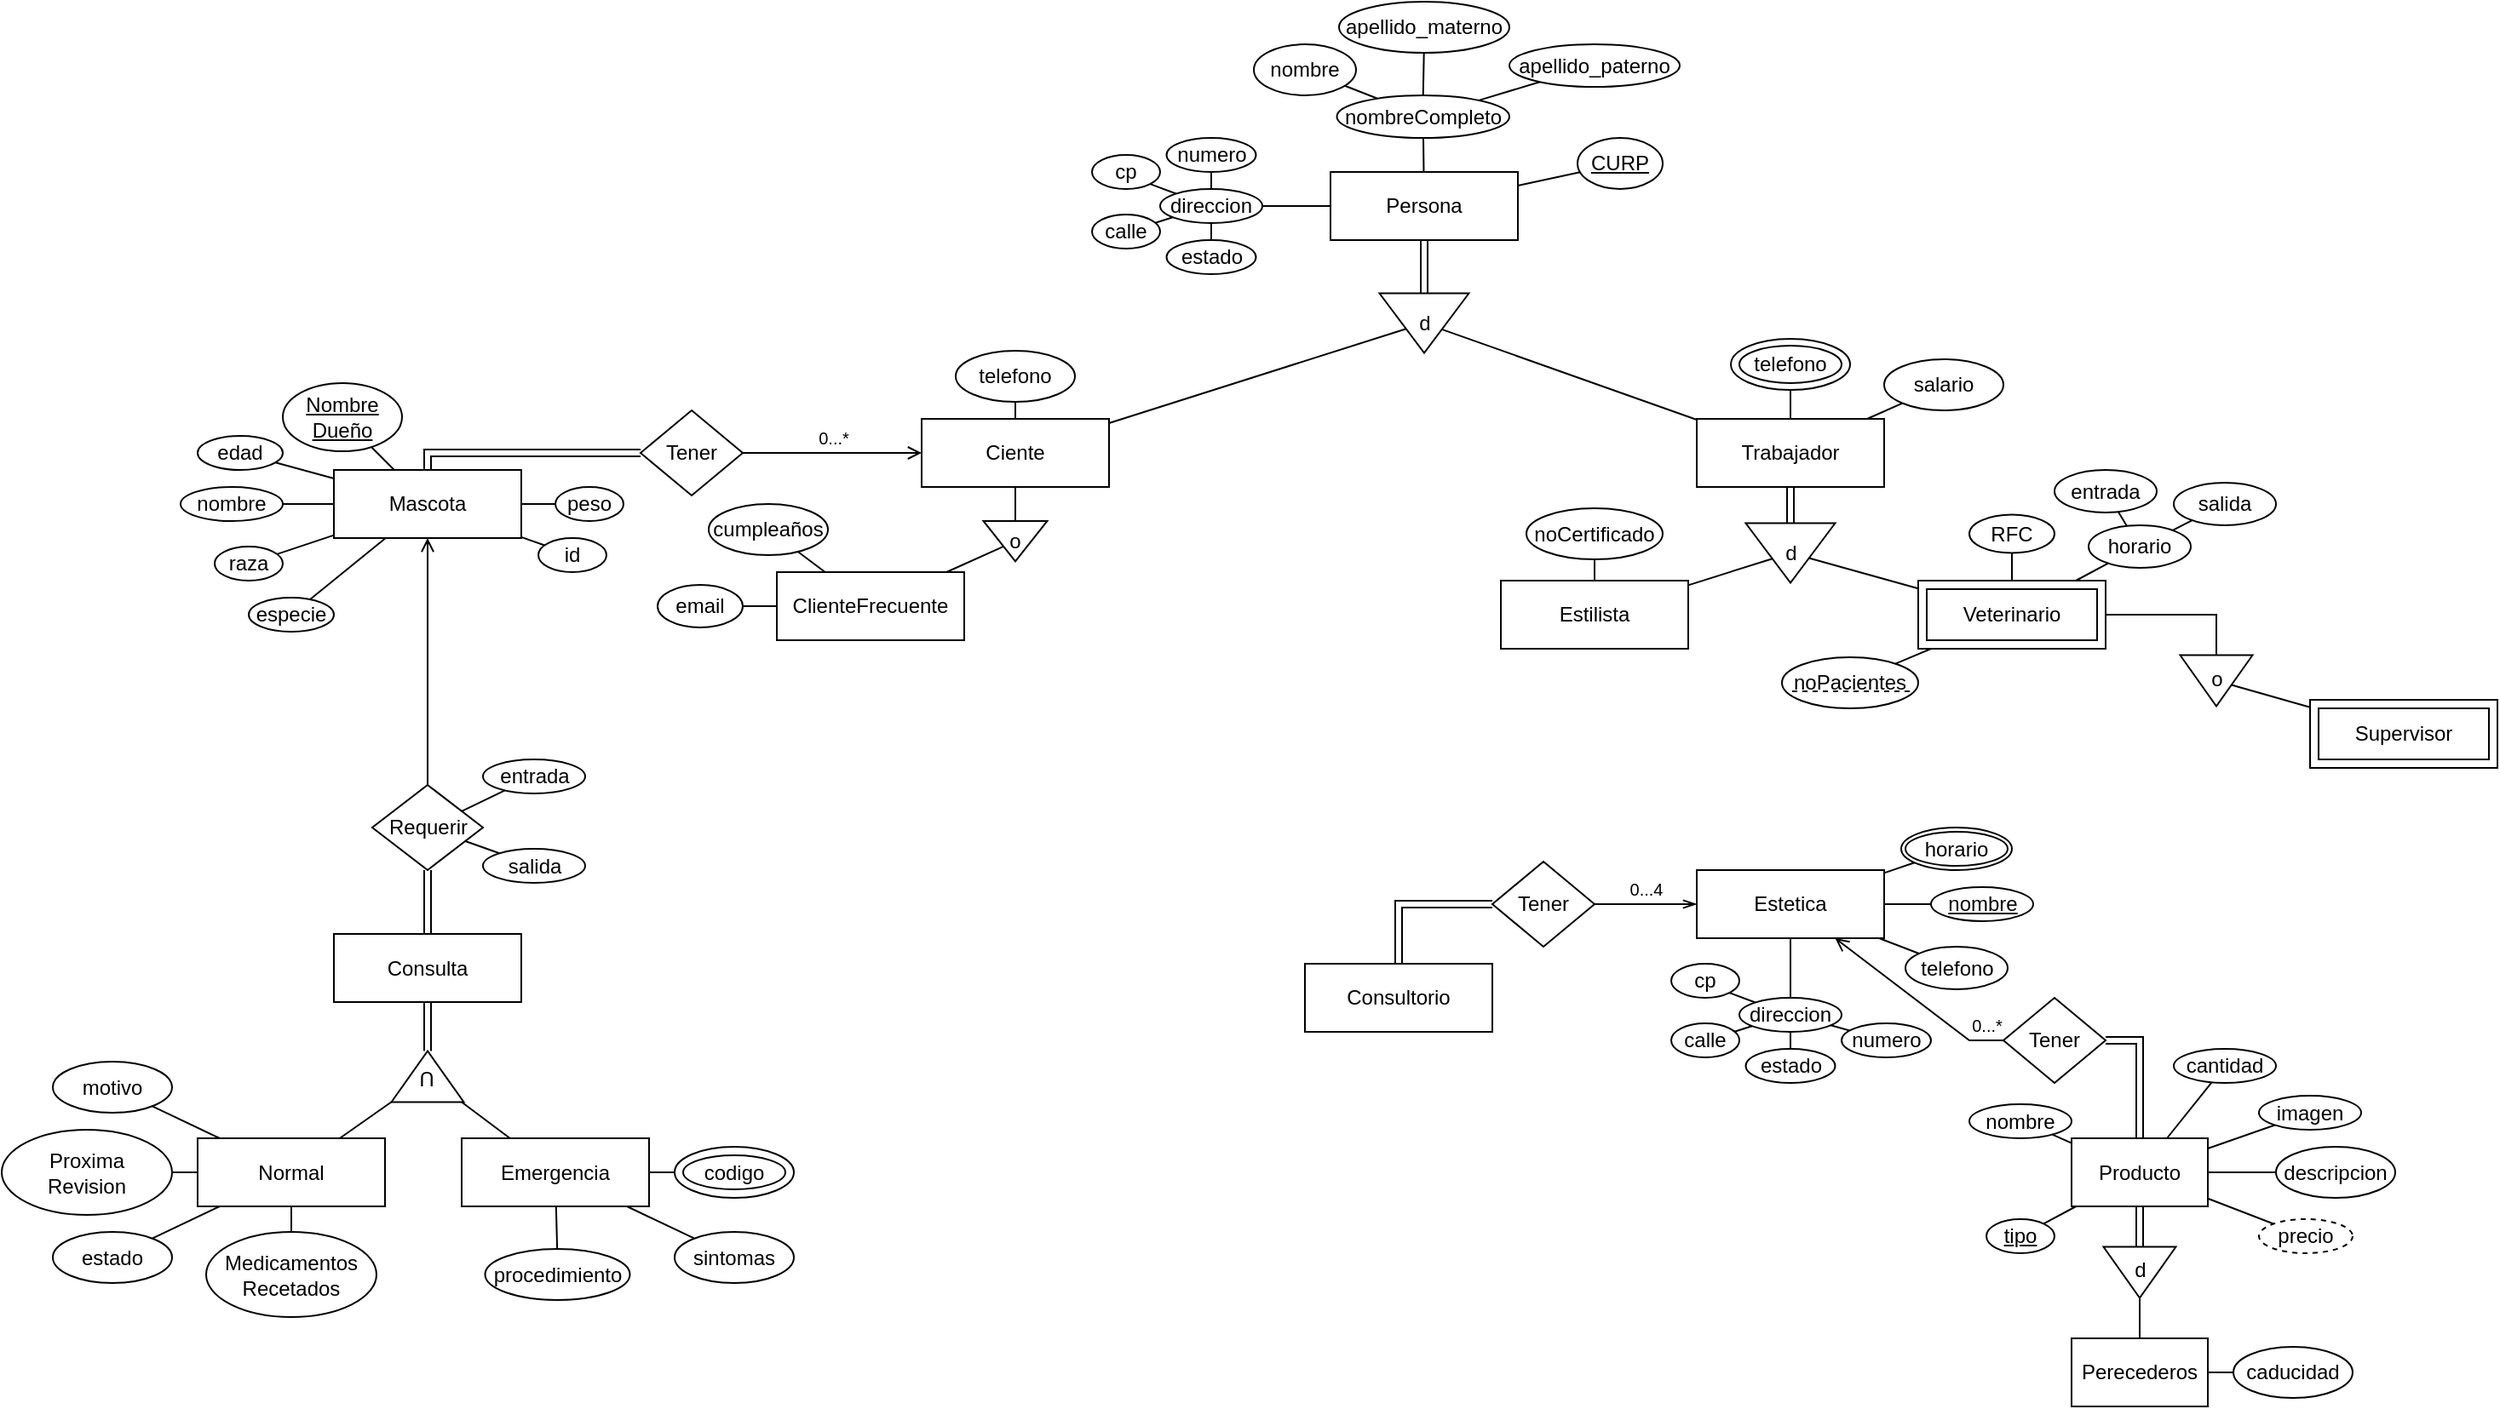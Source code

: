 <mxfile version="17.2.4" type="device"><diagram id="0-aOAu5O1JzTtLDAOAul" name="Page-2"><mxGraphModel dx="3373" dy="933" grid="1" gridSize="10" guides="1" tooltips="1" connect="1" arrows="1" fold="1" page="1" pageScale="1" pageWidth="850" pageHeight="1100" math="0" shadow="0"><root><mxCell id="0"/><mxCell id="1" parent="0"/><mxCell id="m5x7mgJBhgC19GeFk10b-69" value="apellido_paterno" style="ellipse;whiteSpace=wrap;html=1;" vertex="1" parent="1"><mxGeometry x="-780" y="120" width="100" height="25" as="geometry"/></mxCell><mxCell id="m5x7mgJBhgC19GeFk10b-70" value="apellido_materno" style="ellipse;whiteSpace=wrap;html=1;" vertex="1" parent="1"><mxGeometry x="-880" y="95" width="100" height="30" as="geometry"/></mxCell><mxCell id="m5x7mgJBhgC19GeFk10b-71" value="nombreCompleto" style="ellipse;whiteSpace=wrap;html=1;" vertex="1" parent="1"><mxGeometry x="-881.25" y="150" width="101.25" height="25" as="geometry"/></mxCell><mxCell id="m5x7mgJBhgC19GeFk10b-72" value="nombre" style="ellipse;whiteSpace=wrap;html=1;" vertex="1" parent="1"><mxGeometry x="-930" y="120" width="60" height="30" as="geometry"/></mxCell><mxCell id="m5x7mgJBhgC19GeFk10b-73" value="" style="endArrow=none;html=1;rounded=0;" edge="1" parent="1" source="m5x7mgJBhgC19GeFk10b-71" target="m5x7mgJBhgC19GeFk10b-72"><mxGeometry width="50" height="50" relative="1" as="geometry"><mxPoint x="-783.75" y="420" as="sourcePoint"/><mxPoint x="-733.75" y="370" as="targetPoint"/></mxGeometry></mxCell><mxCell id="m5x7mgJBhgC19GeFk10b-74" value="" style="endArrow=none;html=1;rounded=0;" edge="1" parent="1" source="m5x7mgJBhgC19GeFk10b-71" target="m5x7mgJBhgC19GeFk10b-70"><mxGeometry width="50" height="50" relative="1" as="geometry"><mxPoint x="-850.747" y="166.501" as="sourcePoint"/><mxPoint x="-878.395" y="152.678" as="targetPoint"/></mxGeometry></mxCell><mxCell id="m5x7mgJBhgC19GeFk10b-75" value="" style="endArrow=none;html=1;rounded=0;" edge="1" parent="1" source="m5x7mgJBhgC19GeFk10b-71" target="m5x7mgJBhgC19GeFk10b-69"><mxGeometry width="50" height="50" relative="1" as="geometry"><mxPoint x="-813.75" y="160" as="sourcePoint"/><mxPoint x="-813.75" y="120" as="targetPoint"/></mxGeometry></mxCell><mxCell id="m5x7mgJBhgC19GeFk10b-86" value="&lt;div&gt;Persona&lt;/div&gt;" style="rounded=0;whiteSpace=wrap;html=1;" vertex="1" parent="1"><mxGeometry x="-885" y="195" width="110" height="40" as="geometry"/></mxCell><mxCell id="m5x7mgJBhgC19GeFk10b-87" value="" style="endArrow=none;html=1;rounded=0;" edge="1" parent="1" source="m5x7mgJBhgC19GeFk10b-86" target="m5x7mgJBhgC19GeFk10b-71"><mxGeometry width="50" height="50" relative="1" as="geometry"><mxPoint x="-495" y="480" as="sourcePoint"/><mxPoint x="-445" y="430" as="targetPoint"/></mxGeometry></mxCell><mxCell id="m5x7mgJBhgC19GeFk10b-88" value="CURP" style="ellipse;whiteSpace=wrap;html=1;fontStyle=4" vertex="1" parent="1"><mxGeometry x="-740" y="175" width="50" height="30" as="geometry"/></mxCell><mxCell id="m5x7mgJBhgC19GeFk10b-89" value="" style="endArrow=none;html=1;rounded=0;" edge="1" parent="1" source="m5x7mgJBhgC19GeFk10b-86" target="m5x7mgJBhgC19GeFk10b-88"><mxGeometry width="50" height="50" relative="1" as="geometry"><mxPoint x="-640" y="410" as="sourcePoint"/><mxPoint x="-590" y="360" as="targetPoint"/></mxGeometry></mxCell><mxCell id="m5x7mgJBhgC19GeFk10b-90" value="d" style="triangle;whiteSpace=wrap;html=1;rotation=90;labelPosition=center;verticalLabelPosition=middle;align=center;verticalAlign=middle;horizontal=0;" vertex="1" parent="1"><mxGeometry x="-847.5" y="257.5" width="35" height="52.5" as="geometry"/></mxCell><mxCell id="m5x7mgJBhgC19GeFk10b-91" value="" style="endArrow=none;html=1;rounded=0;shape=link;" edge="1" parent="1" source="m5x7mgJBhgC19GeFk10b-90" target="m5x7mgJBhgC19GeFk10b-86"><mxGeometry width="50" height="50" relative="1" as="geometry"><mxPoint x="-640" y="460" as="sourcePoint"/><mxPoint x="-590" y="410" as="targetPoint"/></mxGeometry></mxCell><mxCell id="m5x7mgJBhgC19GeFk10b-92" value="Ciente" style="rounded=0;whiteSpace=wrap;html=1;" vertex="1" parent="1"><mxGeometry x="-1125" y="340" width="110" height="40" as="geometry"/></mxCell><mxCell id="m5x7mgJBhgC19GeFk10b-101" value="direccion" style="ellipse;whiteSpace=wrap;html=1;" vertex="1" parent="1"><mxGeometry x="-985" y="205" width="60" height="20" as="geometry"/></mxCell><mxCell id="m5x7mgJBhgC19GeFk10b-106" value="" style="endArrow=none;html=1;rounded=0;" edge="1" parent="1" source="m5x7mgJBhgC19GeFk10b-101" target="m5x7mgJBhgC19GeFk10b-191"><mxGeometry width="50" height="50" relative="1" as="geometry"><mxPoint x="-890" y="120" as="sourcePoint"/><mxPoint x="-992.148" y="197.311" as="targetPoint"/></mxGeometry></mxCell><mxCell id="m5x7mgJBhgC19GeFk10b-107" value="" style="endArrow=none;html=1;rounded=0;" edge="1" parent="1" source="m5x7mgJBhgC19GeFk10b-101" target="m5x7mgJBhgC19GeFk10b-193"><mxGeometry width="50" height="50" relative="1" as="geometry"><mxPoint x="-890" y="120" as="sourcePoint"/><mxPoint x="-955" y="235" as="targetPoint"/></mxGeometry></mxCell><mxCell id="m5x7mgJBhgC19GeFk10b-108" value="" style="endArrow=none;html=1;rounded=0;" edge="1" parent="1" source="m5x7mgJBhgC19GeFk10b-101" target="m5x7mgJBhgC19GeFk10b-190"><mxGeometry width="50" height="50" relative="1" as="geometry"><mxPoint x="-890" y="120" as="sourcePoint"/><mxPoint x="-955" y="195.0" as="targetPoint"/></mxGeometry></mxCell><mxCell id="m5x7mgJBhgC19GeFk10b-109" value="" style="endArrow=none;html=1;rounded=0;entryX=1;entryY=1;entryDx=0;entryDy=0;" edge="1" parent="1" source="m5x7mgJBhgC19GeFk10b-101" target="m5x7mgJBhgC19GeFk10b-192"><mxGeometry width="50" height="50" relative="1" as="geometry"><mxPoint x="-890" y="120" as="sourcePoint"/><mxPoint x="-992.7" y="200.649" as="targetPoint"/></mxGeometry></mxCell><mxCell id="m5x7mgJBhgC19GeFk10b-110" value="" style="endArrow=none;html=1;rounded=0;fontSize=11;" edge="1" parent="1" source="m5x7mgJBhgC19GeFk10b-101" target="m5x7mgJBhgC19GeFk10b-86"><mxGeometry width="50" height="50" relative="1" as="geometry"><mxPoint x="-770" y="390" as="sourcePoint"/><mxPoint x="-720" y="340" as="targetPoint"/></mxGeometry></mxCell><mxCell id="m5x7mgJBhgC19GeFk10b-111" value="telefono" style="ellipse;whiteSpace=wrap;html=1;" vertex="1" parent="1"><mxGeometry x="-1105" y="300" width="70" height="30" as="geometry"/></mxCell><mxCell id="m5x7mgJBhgC19GeFk10b-112" value="" style="endArrow=none;html=1;rounded=0;fontSize=11;" edge="1" parent="1" source="m5x7mgJBhgC19GeFk10b-92" target="m5x7mgJBhgC19GeFk10b-111"><mxGeometry width="50" height="50" relative="1" as="geometry"><mxPoint x="-900" y="510" as="sourcePoint"/><mxPoint x="-850" y="460" as="targetPoint"/></mxGeometry></mxCell><mxCell id="m5x7mgJBhgC19GeFk10b-113" value="ClienteFrecuente" style="rounded=0;whiteSpace=wrap;html=1;" vertex="1" parent="1"><mxGeometry x="-1210" y="430" width="110" height="40" as="geometry"/></mxCell><mxCell id="m5x7mgJBhgC19GeFk10b-114" value="email" style="ellipse;whiteSpace=wrap;html=1;" vertex="1" parent="1"><mxGeometry x="-1280" y="437.5" width="50" height="25" as="geometry"/></mxCell><mxCell id="m5x7mgJBhgC19GeFk10b-115" value="cumpleaños" style="ellipse;whiteSpace=wrap;html=1;" vertex="1" parent="1"><mxGeometry x="-1250" y="390" width="70" height="30" as="geometry"/></mxCell><mxCell id="m5x7mgJBhgC19GeFk10b-116" value="" style="endArrow=none;html=1;rounded=0;fontSize=11;" edge="1" parent="1" source="m5x7mgJBhgC19GeFk10b-113" target="m5x7mgJBhgC19GeFk10b-115"><mxGeometry width="50" height="50" relative="1" as="geometry"><mxPoint x="-980" y="440" as="sourcePoint"/><mxPoint x="-930" y="390" as="targetPoint"/></mxGeometry></mxCell><mxCell id="m5x7mgJBhgC19GeFk10b-117" value="" style="endArrow=none;html=1;rounded=0;fontSize=11;" edge="1" parent="1" source="m5x7mgJBhgC19GeFk10b-113" target="m5x7mgJBhgC19GeFk10b-114"><mxGeometry width="50" height="50" relative="1" as="geometry"><mxPoint x="-1145" y="440.0" as="sourcePoint"/><mxPoint x="-1145" y="420.0" as="targetPoint"/></mxGeometry></mxCell><mxCell id="m5x7mgJBhgC19GeFk10b-120" value="Trabajador" style="rounded=0;whiteSpace=wrap;html=1;" vertex="1" parent="1"><mxGeometry x="-670" y="340" width="110" height="40" as="geometry"/></mxCell><mxCell id="m5x7mgJBhgC19GeFk10b-121" value="o" style="triangle;whiteSpace=wrap;html=1;rotation=90;labelPosition=center;verticalLabelPosition=middle;align=center;verticalAlign=middle;horizontal=0;" vertex="1" parent="1"><mxGeometry x="-1081.87" y="393.12" width="23.75" height="37.5" as="geometry"/></mxCell><mxCell id="m5x7mgJBhgC19GeFk10b-122" value="" style="endArrow=none;html=1;rounded=0;" edge="1" parent="1" source="m5x7mgJBhgC19GeFk10b-121" target="m5x7mgJBhgC19GeFk10b-92"><mxGeometry width="50" height="50" relative="1" as="geometry"><mxPoint x="-880" y="595" as="sourcePoint"/><mxPoint x="-1070" y="370.0" as="targetPoint"/></mxGeometry></mxCell><mxCell id="m5x7mgJBhgC19GeFk10b-123" value="" style="endArrow=none;html=1;rounded=0;fontSize=11;" edge="1" parent="1" source="m5x7mgJBhgC19GeFk10b-113" target="m5x7mgJBhgC19GeFk10b-121"><mxGeometry width="50" height="50" relative="1" as="geometry"><mxPoint x="-1100" y="440" as="sourcePoint"/><mxPoint x="-1050" y="390" as="targetPoint"/></mxGeometry></mxCell><mxCell id="m5x7mgJBhgC19GeFk10b-124" value="" style="endArrow=none;html=1;rounded=0;fontSize=11;" edge="1" parent="1" source="m5x7mgJBhgC19GeFk10b-92" target="m5x7mgJBhgC19GeFk10b-90"><mxGeometry width="50" height="50" relative="1" as="geometry"><mxPoint x="-1100" y="440" as="sourcePoint"/><mxPoint x="-1050" y="390" as="targetPoint"/></mxGeometry></mxCell><mxCell id="m5x7mgJBhgC19GeFk10b-125" value="" style="endArrow=none;html=1;rounded=0;fontSize=11;" edge="1" parent="1" source="m5x7mgJBhgC19GeFk10b-90" target="m5x7mgJBhgC19GeFk10b-120"><mxGeometry width="50" height="50" relative="1" as="geometry"><mxPoint x="-1005" y="352.526" as="sourcePoint"/><mxPoint x="-830.599" y="297.118" as="targetPoint"/></mxGeometry></mxCell><mxCell id="m5x7mgJBhgC19GeFk10b-128" value="telefono" style="ellipse;whiteSpace=wrap;html=1;" vertex="1" parent="1"><mxGeometry x="-650" y="293" width="70" height="30" as="geometry"/></mxCell><mxCell id="m5x7mgJBhgC19GeFk10b-129" value="salario" style="ellipse;whiteSpace=wrap;html=1;" vertex="1" parent="1"><mxGeometry x="-560" y="305" width="70" height="30" as="geometry"/></mxCell><mxCell id="m5x7mgJBhgC19GeFk10b-130" value="" style="ellipse;whiteSpace=wrap;html=1;fillColor=none;" vertex="1" parent="1"><mxGeometry x="-645" y="297" width="60" height="22" as="geometry"/></mxCell><mxCell id="m5x7mgJBhgC19GeFk10b-131" value="" style="endArrow=none;html=1;rounded=0;fontSize=11;" edge="1" parent="1" source="m5x7mgJBhgC19GeFk10b-120" target="m5x7mgJBhgC19GeFk10b-128"><mxGeometry width="50" height="50" relative="1" as="geometry"><mxPoint x="-720" y="330" as="sourcePoint"/><mxPoint x="-670" y="280" as="targetPoint"/></mxGeometry></mxCell><mxCell id="m5x7mgJBhgC19GeFk10b-132" value="" style="endArrow=none;html=1;rounded=0;fontSize=11;" edge="1" parent="1" source="m5x7mgJBhgC19GeFk10b-120" target="m5x7mgJBhgC19GeFk10b-129"><mxGeometry width="50" height="50" relative="1" as="geometry"><mxPoint x="-605" y="350.0" as="sourcePoint"/><mxPoint x="-605" y="333" as="targetPoint"/></mxGeometry></mxCell><mxCell id="m5x7mgJBhgC19GeFk10b-133" value="d" style="triangle;whiteSpace=wrap;html=1;rotation=90;labelPosition=center;verticalLabelPosition=middle;align=center;verticalAlign=middle;horizontal=0;" vertex="1" parent="1"><mxGeometry x="-632.5" y="392.5" width="35" height="52.5" as="geometry"/></mxCell><mxCell id="m5x7mgJBhgC19GeFk10b-134" value="" style="endArrow=none;html=1;rounded=0;shape=link;" edge="1" parent="1" source="m5x7mgJBhgC19GeFk10b-133" target="m5x7mgJBhgC19GeFk10b-120"><mxGeometry width="50" height="50" relative="1" as="geometry"><mxPoint x="-425" y="595" as="sourcePoint"/><mxPoint x="-615" y="380" as="targetPoint"/></mxGeometry></mxCell><mxCell id="m5x7mgJBhgC19GeFk10b-136" value="Estilista" style="rounded=0;whiteSpace=wrap;html=1;" vertex="1" parent="1"><mxGeometry x="-785" y="435" width="110" height="40" as="geometry"/></mxCell><mxCell id="m5x7mgJBhgC19GeFk10b-137" value="Veterinario" style="rounded=0;whiteSpace=wrap;html=1;" vertex="1" parent="1"><mxGeometry x="-540" y="435" width="110" height="40" as="geometry"/></mxCell><mxCell id="m5x7mgJBhgC19GeFk10b-138" value="RFC" style="ellipse;whiteSpace=wrap;html=1;fontStyle=0" vertex="1" parent="1"><mxGeometry x="-510" y="396.25" width="50" height="22.5" as="geometry"/></mxCell><mxCell id="m5x7mgJBhgC19GeFk10b-139" value="noPacientes" style="ellipse;whiteSpace=wrap;html=1;" vertex="1" parent="1"><mxGeometry x="-620" y="480" width="80" height="30" as="geometry"/></mxCell><mxCell id="m5x7mgJBhgC19GeFk10b-140" value="noCertificado" style="ellipse;whiteSpace=wrap;html=1;" vertex="1" parent="1"><mxGeometry x="-770" y="392.5" width="80" height="30" as="geometry"/></mxCell><mxCell id="m5x7mgJBhgC19GeFk10b-141" value="" style="endArrow=none;html=1;rounded=0;fontSize=11;" edge="1" parent="1" source="m5x7mgJBhgC19GeFk10b-136" target="m5x7mgJBhgC19GeFk10b-140"><mxGeometry width="50" height="50" relative="1" as="geometry"><mxPoint x="-710" y="470" as="sourcePoint"/><mxPoint x="-660" y="420" as="targetPoint"/></mxGeometry></mxCell><mxCell id="m5x7mgJBhgC19GeFk10b-142" value="" style="endArrow=none;html=1;rounded=0;fontSize=11;" edge="1" parent="1" source="m5x7mgJBhgC19GeFk10b-137" target="m5x7mgJBhgC19GeFk10b-138"><mxGeometry width="50" height="50" relative="1" as="geometry"><mxPoint x="-720" y="445" as="sourcePoint"/><mxPoint x="-720" y="432.5" as="targetPoint"/></mxGeometry></mxCell><mxCell id="m5x7mgJBhgC19GeFk10b-143" value="" style="endArrow=none;html=1;rounded=0;fontSize=11;" edge="1" parent="1" source="m5x7mgJBhgC19GeFk10b-137" target="m5x7mgJBhgC19GeFk10b-139"><mxGeometry width="50" height="50" relative="1" as="geometry"><mxPoint x="-475" y="445" as="sourcePoint"/><mxPoint x="-475" y="432.5" as="targetPoint"/></mxGeometry></mxCell><mxCell id="m5x7mgJBhgC19GeFk10b-144" value="horario" style="ellipse;whiteSpace=wrap;html=1;" vertex="1" parent="1"><mxGeometry x="-440" y="402.5" width="60" height="25" as="geometry"/></mxCell><mxCell id="m5x7mgJBhgC19GeFk10b-145" value="entrada" style="ellipse;whiteSpace=wrap;html=1;" vertex="1" parent="1"><mxGeometry x="-460" y="370" width="60" height="25" as="geometry"/></mxCell><mxCell id="m5x7mgJBhgC19GeFk10b-146" value="salida" style="ellipse;whiteSpace=wrap;html=1;" vertex="1" parent="1"><mxGeometry x="-390" y="377.5" width="60" height="25" as="geometry"/></mxCell><mxCell id="m5x7mgJBhgC19GeFk10b-147" value="" style="endArrow=none;html=1;rounded=0;fontSize=11;" edge="1" parent="1" source="m5x7mgJBhgC19GeFk10b-144" target="m5x7mgJBhgC19GeFk10b-145"><mxGeometry width="50" height="50" relative="1" as="geometry"><mxPoint x="-460" y="510" as="sourcePoint"/><mxPoint x="-410" y="460" as="targetPoint"/></mxGeometry></mxCell><mxCell id="m5x7mgJBhgC19GeFk10b-148" value="" style="endArrow=none;html=1;rounded=0;fontSize=11;" edge="1" parent="1" source="m5x7mgJBhgC19GeFk10b-144" target="m5x7mgJBhgC19GeFk10b-146"><mxGeometry width="50" height="50" relative="1" as="geometry"><mxPoint x="-355.372" y="454.087" as="sourcePoint"/><mxPoint x="-344.569" y="445.927" as="targetPoint"/></mxGeometry></mxCell><mxCell id="m5x7mgJBhgC19GeFk10b-149" value="" style="endArrow=none;html=1;rounded=0;fontSize=11;" edge="1" parent="1" source="m5x7mgJBhgC19GeFk10b-137" target="m5x7mgJBhgC19GeFk10b-144"><mxGeometry width="50" height="50" relative="1" as="geometry"><mxPoint x="-460" y="510" as="sourcePoint"/><mxPoint x="-410" y="460" as="targetPoint"/></mxGeometry></mxCell><mxCell id="m5x7mgJBhgC19GeFk10b-150" value="" style="endArrow=none;html=1;rounded=0;fontSize=11;" edge="1" parent="1" source="m5x7mgJBhgC19GeFk10b-136" target="m5x7mgJBhgC19GeFk10b-133"><mxGeometry width="50" height="50" relative="1" as="geometry"><mxPoint x="-610" y="540" as="sourcePoint"/><mxPoint x="-560" y="490" as="targetPoint"/></mxGeometry></mxCell><mxCell id="m5x7mgJBhgC19GeFk10b-151" value="" style="endArrow=none;html=1;rounded=0;fontSize=11;" edge="1" parent="1" source="m5x7mgJBhgC19GeFk10b-137" target="m5x7mgJBhgC19GeFk10b-133"><mxGeometry width="50" height="50" relative="1" as="geometry"><mxPoint x="-665" y="447.663" as="sourcePoint"/><mxPoint x="-615.615" y="432.096" as="targetPoint"/></mxGeometry></mxCell><mxCell id="m5x7mgJBhgC19GeFk10b-152" value="" style="rounded=0;whiteSpace=wrap;html=1;fillColor=none;" vertex="1" parent="1"><mxGeometry x="-535" y="440" width="100" height="30" as="geometry"/></mxCell><mxCell id="m5x7mgJBhgC19GeFk10b-153" value="Supervisor" style="rounded=0;whiteSpace=wrap;html=1;" vertex="1" parent="1"><mxGeometry x="-310" y="505" width="110" height="40" as="geometry"/></mxCell><mxCell id="m5x7mgJBhgC19GeFk10b-154" value="" style="endArrow=none;html=1;rounded=0;fontSize=11;" edge="1" parent="1" source="m5x7mgJBhgC19GeFk10b-137" target="m5x7mgJBhgC19GeFk10b-178"><mxGeometry width="50" height="50" relative="1" as="geometry"><mxPoint x="-330" y="570" as="sourcePoint"/><mxPoint x="-460" y="550" as="targetPoint"/><Array as="points"><mxPoint x="-365" y="455"/></Array></mxGeometry></mxCell><mxCell id="m5x7mgJBhgC19GeFk10b-155" value="" style="rounded=0;whiteSpace=wrap;html=1;fillColor=none;" vertex="1" parent="1"><mxGeometry x="-305" y="510" width="100" height="30" as="geometry"/></mxCell><mxCell id="m5x7mgJBhgC19GeFk10b-156" value="" style="endArrow=none;dashed=1;html=1;rounded=0;fontSize=11;" edge="1" parent="1"><mxGeometry width="50" height="50" relative="1" as="geometry"><mxPoint x="-545" y="500" as="sourcePoint"/><mxPoint x="-615" y="500" as="targetPoint"/></mxGeometry></mxCell><mxCell id="m5x7mgJBhgC19GeFk10b-159" value="Estetica" style="rounded=0;whiteSpace=wrap;html=1;" vertex="1" parent="1"><mxGeometry x="-670" y="605" width="110" height="40" as="geometry"/></mxCell><mxCell id="m5x7mgJBhgC19GeFk10b-160" value="nombre" style="ellipse;whiteSpace=wrap;html=1;fontStyle=4" vertex="1" parent="1"><mxGeometry x="-532.5" y="615" width="60" height="20" as="geometry"/></mxCell><mxCell id="m5x7mgJBhgC19GeFk10b-161" value="telefono" style="ellipse;whiteSpace=wrap;html=1;" vertex="1" parent="1"><mxGeometry x="-547.5" y="650" width="60" height="25" as="geometry"/></mxCell><mxCell id="m5x7mgJBhgC19GeFk10b-171" value="" style="endArrow=none;html=1;rounded=0;" edge="1" parent="1" source="m5x7mgJBhgC19GeFk10b-159" target="m5x7mgJBhgC19GeFk10b-194"><mxGeometry width="50" height="50" relative="1" as="geometry"><mxPoint x="-595" y="585" as="sourcePoint"/><mxPoint x="-648.49" y="665.834" as="targetPoint"/></mxGeometry></mxCell><mxCell id="m5x7mgJBhgC19GeFk10b-172" value="" style="endArrow=none;html=1;rounded=0;" edge="1" parent="1" source="m5x7mgJBhgC19GeFk10b-159" target="m5x7mgJBhgC19GeFk10b-161"><mxGeometry width="50" height="50" relative="1" as="geometry"><mxPoint x="-595" y="585" as="sourcePoint"/><mxPoint x="-545" y="535" as="targetPoint"/></mxGeometry></mxCell><mxCell id="m5x7mgJBhgC19GeFk10b-173" value="" style="endArrow=none;html=1;rounded=0;" edge="1" parent="1" source="m5x7mgJBhgC19GeFk10b-159" target="m5x7mgJBhgC19GeFk10b-160"><mxGeometry width="50" height="50" relative="1" as="geometry"><mxPoint x="-595" y="585" as="sourcePoint"/><mxPoint x="-545" y="535" as="targetPoint"/></mxGeometry></mxCell><mxCell id="m5x7mgJBhgC19GeFk10b-174" value="horario" style="ellipse;whiteSpace=wrap;html=1;" vertex="1" parent="1"><mxGeometry x="-550" y="580" width="65" height="25" as="geometry"/></mxCell><mxCell id="m5x7mgJBhgC19GeFk10b-175" value="" style="endArrow=none;html=1;rounded=0;" edge="1" parent="1" source="m5x7mgJBhgC19GeFk10b-174" target="m5x7mgJBhgC19GeFk10b-159"><mxGeometry width="50" height="50" relative="1" as="geometry"><mxPoint x="-595" y="585" as="sourcePoint"/><mxPoint x="-545" y="535" as="targetPoint"/></mxGeometry></mxCell><mxCell id="m5x7mgJBhgC19GeFk10b-176" value="" style="ellipse;whiteSpace=wrap;html=1;fillColor=none;" vertex="1" parent="1"><mxGeometry x="-547.5" y="582.5" width="60" height="20" as="geometry"/></mxCell><mxCell id="m5x7mgJBhgC19GeFk10b-178" value="o" style="triangle;whiteSpace=wrap;html=1;rotation=90;labelPosition=center;verticalLabelPosition=middle;align=center;verticalAlign=top;horizontal=0;" vertex="1" parent="1"><mxGeometry x="-380" y="472.5" width="30" height="42.5" as="geometry"/></mxCell><mxCell id="m5x7mgJBhgC19GeFk10b-179" value="" style="endArrow=none;html=1;rounded=0;fontSize=11;" edge="1" parent="1" source="m5x7mgJBhgC19GeFk10b-153" target="m5x7mgJBhgC19GeFk10b-178"><mxGeometry width="50" height="50" relative="1" as="geometry"><mxPoint x="-550" y="590" as="sourcePoint"/><mxPoint x="-500" y="540" as="targetPoint"/></mxGeometry></mxCell><mxCell id="m5x7mgJBhgC19GeFk10b-190" value="calle" style="ellipse;whiteSpace=wrap;html=1;" vertex="1" parent="1"><mxGeometry x="-1025" y="220" width="40" height="20" as="geometry"/></mxCell><mxCell id="m5x7mgJBhgC19GeFk10b-191" value="numero" style="ellipse;whiteSpace=wrap;html=1;" vertex="1" parent="1"><mxGeometry x="-981.25" y="175" width="52.5" height="20" as="geometry"/></mxCell><mxCell id="m5x7mgJBhgC19GeFk10b-192" value="cp" style="ellipse;whiteSpace=wrap;html=1;" vertex="1" parent="1"><mxGeometry x="-1025" y="185" width="40" height="20" as="geometry"/></mxCell><mxCell id="m5x7mgJBhgC19GeFk10b-193" value="estado" style="ellipse;whiteSpace=wrap;html=1;" vertex="1" parent="1"><mxGeometry x="-981.25" y="235" width="52.5" height="20" as="geometry"/></mxCell><mxCell id="m5x7mgJBhgC19GeFk10b-194" value="direccion" style="ellipse;whiteSpace=wrap;html=1;" vertex="1" parent="1"><mxGeometry x="-645" y="680" width="60" height="20" as="geometry"/></mxCell><mxCell id="m5x7mgJBhgC19GeFk10b-195" value="" style="endArrow=none;html=1;rounded=0;" edge="1" parent="1" source="m5x7mgJBhgC19GeFk10b-194" target="m5x7mgJBhgC19GeFk10b-200"><mxGeometry width="50" height="50" relative="1" as="geometry"><mxPoint x="-550" y="595" as="sourcePoint"/><mxPoint x="-652.148" y="672.311" as="targetPoint"/></mxGeometry></mxCell><mxCell id="m5x7mgJBhgC19GeFk10b-196" value="" style="endArrow=none;html=1;rounded=0;" edge="1" parent="1" source="m5x7mgJBhgC19GeFk10b-194" target="m5x7mgJBhgC19GeFk10b-202"><mxGeometry width="50" height="50" relative="1" as="geometry"><mxPoint x="-550" y="595" as="sourcePoint"/><mxPoint x="-615" y="710" as="targetPoint"/></mxGeometry></mxCell><mxCell id="m5x7mgJBhgC19GeFk10b-197" value="" style="endArrow=none;html=1;rounded=0;" edge="1" parent="1" source="m5x7mgJBhgC19GeFk10b-194" target="m5x7mgJBhgC19GeFk10b-199"><mxGeometry width="50" height="50" relative="1" as="geometry"><mxPoint x="-550" y="595" as="sourcePoint"/><mxPoint x="-615" y="670.0" as="targetPoint"/></mxGeometry></mxCell><mxCell id="m5x7mgJBhgC19GeFk10b-198" value="" style="endArrow=none;html=1;rounded=0;entryX=1;entryY=1;entryDx=0;entryDy=0;" edge="1" parent="1" source="m5x7mgJBhgC19GeFk10b-194" target="m5x7mgJBhgC19GeFk10b-201"><mxGeometry width="50" height="50" relative="1" as="geometry"><mxPoint x="-550" y="595" as="sourcePoint"/><mxPoint x="-652.7" y="675.649" as="targetPoint"/></mxGeometry></mxCell><mxCell id="m5x7mgJBhgC19GeFk10b-199" value="calle" style="ellipse;whiteSpace=wrap;html=1;" vertex="1" parent="1"><mxGeometry x="-685" y="695" width="40" height="20" as="geometry"/></mxCell><mxCell id="m5x7mgJBhgC19GeFk10b-200" value="numero" style="ellipse;whiteSpace=wrap;html=1;" vertex="1" parent="1"><mxGeometry x="-585" y="695" width="52.5" height="20" as="geometry"/></mxCell><mxCell id="m5x7mgJBhgC19GeFk10b-201" value="cp" style="ellipse;whiteSpace=wrap;html=1;" vertex="1" parent="1"><mxGeometry x="-685" y="660" width="40" height="20" as="geometry"/></mxCell><mxCell id="m5x7mgJBhgC19GeFk10b-202" value="estado" style="ellipse;whiteSpace=wrap;html=1;" vertex="1" parent="1"><mxGeometry x="-641.25" y="710" width="52.5" height="20" as="geometry"/></mxCell><mxCell id="m5x7mgJBhgC19GeFk10b-203" value="Consultorio" style="rounded=0;whiteSpace=wrap;html=1;" vertex="1" parent="1"><mxGeometry x="-900" y="660" width="110" height="40" as="geometry"/></mxCell><mxCell id="m5x7mgJBhgC19GeFk10b-209" value="Tener" style="rhombus;whiteSpace=wrap;html=1;fillColor=default;" vertex="1" parent="1"><mxGeometry x="-790" y="600" width="60" height="50" as="geometry"/></mxCell><mxCell id="m5x7mgJBhgC19GeFk10b-210" value="" style="endArrow=none;html=1;rounded=0;shape=link;" edge="1" parent="1" source="m5x7mgJBhgC19GeFk10b-209" target="m5x7mgJBhgC19GeFk10b-203"><mxGeometry width="50" height="50" relative="1" as="geometry"><mxPoint x="-790" y="662.08" as="sourcePoint"/><mxPoint x="-710" y="662.5" as="targetPoint"/><Array as="points"><mxPoint x="-845" y="625"/></Array></mxGeometry></mxCell><mxCell id="m5x7mgJBhgC19GeFk10b-213" value="0...4" style="endArrow=openThin;html=1;rounded=0;fontSize=10;endFill=0;verticalAlign=bottom;" edge="1" parent="1" source="m5x7mgJBhgC19GeFk10b-209" target="m5x7mgJBhgC19GeFk10b-159"><mxGeometry width="50" height="50" relative="1" as="geometry"><mxPoint x="-820" y="700" as="sourcePoint"/><mxPoint x="-770" y="650" as="targetPoint"/><mxPoint as="offset"/></mxGeometry></mxCell><mxCell id="m5x7mgJBhgC19GeFk10b-215" value="Mascota" style="rounded=0;whiteSpace=wrap;html=1;" vertex="1" parent="1"><mxGeometry x="-1470" y="370" width="110" height="40" as="geometry"/></mxCell><mxCell id="m5x7mgJBhgC19GeFk10b-216" value="id" style="ellipse;whiteSpace=wrap;html=1;fontStyle=0" vertex="1" parent="1"><mxGeometry x="-1350" y="410" width="40" height="20" as="geometry"/></mxCell><mxCell id="m5x7mgJBhgC19GeFk10b-217" value="nombre" style="ellipse;whiteSpace=wrap;html=1;" vertex="1" parent="1"><mxGeometry x="-1560" y="380" width="60" height="20" as="geometry"/></mxCell><mxCell id="m5x7mgJBhgC19GeFk10b-218" value="edad" style="ellipse;whiteSpace=wrap;html=1;" vertex="1" parent="1"><mxGeometry x="-1550" y="350" width="50" height="20" as="geometry"/></mxCell><mxCell id="m5x7mgJBhgC19GeFk10b-220" value="raza" style="ellipse;whiteSpace=wrap;html=1;" vertex="1" parent="1"><mxGeometry x="-1540" y="415" width="40" height="20" as="geometry"/></mxCell><mxCell id="m5x7mgJBhgC19GeFk10b-221" value="" style="endArrow=none;html=1;rounded=0;" edge="1" parent="1" source="m5x7mgJBhgC19GeFk10b-215" target="m5x7mgJBhgC19GeFk10b-217"><mxGeometry width="50" height="50" relative="1" as="geometry"><mxPoint x="-1770" y="552.5" as="sourcePoint"/><mxPoint x="-1720" y="502.5" as="targetPoint"/></mxGeometry></mxCell><mxCell id="m5x7mgJBhgC19GeFk10b-222" value="" style="endArrow=none;html=1;rounded=0;" edge="1" parent="1" source="m5x7mgJBhgC19GeFk10b-215" target="m5x7mgJBhgC19GeFk10b-218"><mxGeometry width="50" height="50" relative="1" as="geometry"><mxPoint x="-1436.818" y="492.5" as="sourcePoint"/><mxPoint x="-1460.176" y="471.088" as="targetPoint"/></mxGeometry></mxCell><mxCell id="m5x7mgJBhgC19GeFk10b-223" value="" style="endArrow=none;html=1;rounded=0;" edge="1" parent="1" source="m5x7mgJBhgC19GeFk10b-215" target="m5x7mgJBhgC19GeFk10b-220"><mxGeometry width="50" height="50" relative="1" as="geometry"><mxPoint x="-1415" y="492.5" as="sourcePoint"/><mxPoint x="-1415" y="432.5" as="targetPoint"/></mxGeometry></mxCell><mxCell id="m5x7mgJBhgC19GeFk10b-224" value="" style="endArrow=none;html=1;rounded=0;" edge="1" parent="1" source="m5x7mgJBhgC19GeFk10b-215" target="m5x7mgJBhgC19GeFk10b-216"><mxGeometry width="50" height="50" relative="1" as="geometry"><mxPoint x="-1400" y="502.5" as="sourcePoint"/><mxPoint x="-1373.416" y="470.916" as="targetPoint"/></mxGeometry></mxCell><mxCell id="m5x7mgJBhgC19GeFk10b-225" value="" style="endArrow=none;html=1;rounded=0;" edge="1" parent="1" source="m5x7mgJBhgC19GeFk10b-215" target="m5x7mgJBhgC19GeFk10b-230"><mxGeometry width="50" height="50" relative="1" as="geometry"><mxPoint x="-1360" y="512.5" as="sourcePoint"/><mxPoint x="-1393.234" y="548.197" as="targetPoint"/></mxGeometry></mxCell><mxCell id="m5x7mgJBhgC19GeFk10b-227" value="" style="endArrow=none;html=1;rounded=0;shape=link;" edge="1" parent="1" target="m5x7mgJBhgC19GeFk10b-215" source="m5x7mgJBhgC19GeFk10b-234"><mxGeometry width="50" height="50" relative="1" as="geometry"><mxPoint x="-1570" y="502.5" as="sourcePoint"/><mxPoint x="-1500" y="542.5" as="targetPoint"/><Array as="points"><mxPoint x="-1415" y="360"/></Array></mxGeometry></mxCell><mxCell id="m5x7mgJBhgC19GeFk10b-229" value="&lt;div&gt;Nombre&lt;/div&gt;&lt;div&gt;Dueño&lt;/div&gt;" style="ellipse;whiteSpace=wrap;html=1;verticalAlign=middle;fontStyle=4" vertex="1" parent="1"><mxGeometry x="-1500" y="319" width="70" height="40" as="geometry"/></mxCell><mxCell id="m5x7mgJBhgC19GeFk10b-230" value="peso" style="ellipse;whiteSpace=wrap;html=1;" vertex="1" parent="1"><mxGeometry x="-1340" y="380" width="40" height="20" as="geometry"/></mxCell><mxCell id="m5x7mgJBhgC19GeFk10b-231" value="especie" style="ellipse;whiteSpace=wrap;html=1;" vertex="1" parent="1"><mxGeometry x="-1520" y="445" width="50" height="20" as="geometry"/></mxCell><mxCell id="m5x7mgJBhgC19GeFk10b-232" value="" style="endArrow=none;html=1;rounded=0;fontSize=8;" edge="1" parent="1" source="m5x7mgJBhgC19GeFk10b-229" target="m5x7mgJBhgC19GeFk10b-215"><mxGeometry width="50" height="50" relative="1" as="geometry"><mxPoint x="-1460" y="532.5" as="sourcePoint"/><mxPoint x="-1410" y="482.5" as="targetPoint"/></mxGeometry></mxCell><mxCell id="m5x7mgJBhgC19GeFk10b-233" value="" style="endArrow=none;html=1;rounded=0;fontSize=8;" edge="1" parent="1" source="m5x7mgJBhgC19GeFk10b-215" target="m5x7mgJBhgC19GeFk10b-231"><mxGeometry width="50" height="50" relative="1" as="geometry"><mxPoint x="-1330" y="492.5" as="sourcePoint"/><mxPoint x="-1280" y="442.5" as="targetPoint"/></mxGeometry></mxCell><mxCell id="m5x7mgJBhgC19GeFk10b-234" value="Tener" style="rhombus;whiteSpace=wrap;html=1;fillColor=default;" vertex="1" parent="1"><mxGeometry x="-1290" y="335" width="60" height="50" as="geometry"/></mxCell><mxCell id="m5x7mgJBhgC19GeFk10b-235" value="0...*" style="endArrow=none;html=1;rounded=0;startArrow=open;startFill=0;fontSize=10;verticalAlign=bottom;" edge="1" parent="1" target="m5x7mgJBhgC19GeFk10b-234" source="m5x7mgJBhgC19GeFk10b-92"><mxGeometry width="50" height="50" relative="1" as="geometry"><mxPoint x="-1352" y="285.0" as="sourcePoint"/><mxPoint x="-1347" y="285" as="targetPoint"/></mxGeometry></mxCell><mxCell id="m5x7mgJBhgC19GeFk10b-237" value="Producto" style="rounded=0;whiteSpace=wrap;html=1;" vertex="1" parent="1"><mxGeometry x="-450" y="762.5" width="80" height="40" as="geometry"/></mxCell><mxCell id="m5x7mgJBhgC19GeFk10b-238" value="precio" style="ellipse;whiteSpace=wrap;html=1;dashed=1;" vertex="1" parent="1"><mxGeometry x="-340" y="810" width="55" height="20" as="geometry"/></mxCell><mxCell id="m5x7mgJBhgC19GeFk10b-239" value="nombre" style="ellipse;whiteSpace=wrap;html=1;fontStyle=0" vertex="1" parent="1"><mxGeometry x="-510" y="742.5" width="60" height="20" as="geometry"/></mxCell><mxCell id="m5x7mgJBhgC19GeFk10b-240" value="tipo" style="ellipse;whiteSpace=wrap;html=1;fontStyle=4" vertex="1" parent="1"><mxGeometry x="-500" y="810" width="40" height="20" as="geometry"/></mxCell><mxCell id="m5x7mgJBhgC19GeFk10b-241" value="imagen" style="ellipse;whiteSpace=wrap;html=1;fontStyle=0" vertex="1" parent="1"><mxGeometry x="-340" y="737.5" width="60" height="20" as="geometry"/></mxCell><mxCell id="m5x7mgJBhgC19GeFk10b-242" value="caducidad" style="ellipse;whiteSpace=wrap;html=1;fontStyle=0" vertex="1" parent="1"><mxGeometry x="-355" y="885" width="70" height="30" as="geometry"/></mxCell><mxCell id="m5x7mgJBhgC19GeFk10b-244" value="descripcion" style="ellipse;whiteSpace=wrap;html=1;fontStyle=0" vertex="1" parent="1"><mxGeometry x="-330" y="767.5" width="70" height="30" as="geometry"/></mxCell><mxCell id="m5x7mgJBhgC19GeFk10b-246" value="cantidad" style="ellipse;whiteSpace=wrap;html=1;fontStyle=0" vertex="1" parent="1"><mxGeometry x="-390" y="710" width="60" height="20" as="geometry"/></mxCell><mxCell id="m5x7mgJBhgC19GeFk10b-247" value="0...*" style="endArrow=open;html=1;rounded=0;fontSize=10;verticalAlign=bottom;endFill=0;" edge="1" parent="1" source="m5x7mgJBhgC19GeFk10b-263" target="m5x7mgJBhgC19GeFk10b-159"><mxGeometry x="-0.832" width="50" height="50" relative="1" as="geometry"><mxPoint x="-690" y="800" as="sourcePoint"/><mxPoint x="-640" y="750" as="targetPoint"/><Array as="points"><mxPoint x="-510" y="705"/></Array><mxPoint as="offset"/></mxGeometry></mxCell><mxCell id="m5x7mgJBhgC19GeFk10b-249" value="" style="endArrow=none;html=1;rounded=0;fontSize=10;" edge="1" parent="1" source="m5x7mgJBhgC19GeFk10b-238" target="m5x7mgJBhgC19GeFk10b-237"><mxGeometry width="50" height="50" relative="1" as="geometry"><mxPoint x="-690" y="800" as="sourcePoint"/><mxPoint x="-640" y="750" as="targetPoint"/></mxGeometry></mxCell><mxCell id="m5x7mgJBhgC19GeFk10b-250" value="" style="endArrow=none;html=1;rounded=0;fontSize=10;" edge="1" parent="1" source="m5x7mgJBhgC19GeFk10b-241" target="m5x7mgJBhgC19GeFk10b-237"><mxGeometry width="50" height="50" relative="1" as="geometry"><mxPoint x="-487.533" y="790.486" as="sourcePoint"/><mxPoint x="-450" y="791.354" as="targetPoint"/></mxGeometry></mxCell><mxCell id="m5x7mgJBhgC19GeFk10b-251" value="" style="endArrow=none;html=1;rounded=0;fontSize=10;" edge="1" parent="1" source="m5x7mgJBhgC19GeFk10b-246" target="m5x7mgJBhgC19GeFk10b-237"><mxGeometry width="50" height="50" relative="1" as="geometry"><mxPoint x="-483.787" y="822.929" as="sourcePoint"/><mxPoint x="-450" y="811.25" as="targetPoint"/></mxGeometry></mxCell><mxCell id="m5x7mgJBhgC19GeFk10b-252" value="" style="endArrow=none;html=1;rounded=0;fontSize=10;" edge="1" parent="1" source="m5x7mgJBhgC19GeFk10b-244" target="m5x7mgJBhgC19GeFk10b-237"><mxGeometry width="50" height="50" relative="1" as="geometry"><mxPoint x="-473.787" y="832.929" as="sourcePoint"/><mxPoint x="-440" y="821.25" as="targetPoint"/></mxGeometry></mxCell><mxCell id="m5x7mgJBhgC19GeFk10b-254" value="" style="endArrow=none;html=1;rounded=0;fontSize=10;" edge="1" parent="1" source="m5x7mgJBhgC19GeFk10b-240" target="m5x7mgJBhgC19GeFk10b-237"><mxGeometry width="50" height="50" relative="1" as="geometry"><mxPoint x="-453.787" y="852.929" as="sourcePoint"/><mxPoint x="-420" y="841.25" as="targetPoint"/></mxGeometry></mxCell><mxCell id="m5x7mgJBhgC19GeFk10b-255" value="" style="endArrow=none;html=1;rounded=0;fontSize=10;" edge="1" parent="1" source="m5x7mgJBhgC19GeFk10b-239" target="m5x7mgJBhgC19GeFk10b-237"><mxGeometry width="50" height="50" relative="1" as="geometry"><mxPoint x="-443.787" y="862.929" as="sourcePoint"/><mxPoint x="-410" y="851.25" as="targetPoint"/></mxGeometry></mxCell><mxCell id="m5x7mgJBhgC19GeFk10b-257" value="d" style="triangle;whiteSpace=wrap;html=1;rotation=90;labelPosition=center;verticalLabelPosition=middle;align=center;verticalAlign=top;horizontal=0;" vertex="1" parent="1"><mxGeometry x="-425" y="820" width="30" height="42.5" as="geometry"/></mxCell><mxCell id="m5x7mgJBhgC19GeFk10b-258" value="" style="endArrow=none;html=1;rounded=0;fontSize=10;shape=link;" edge="1" parent="1" source="m5x7mgJBhgC19GeFk10b-257" target="m5x7mgJBhgC19GeFk10b-237"><mxGeometry width="50" height="50" relative="1" as="geometry"><mxPoint x="-530" y="840" as="sourcePoint"/><mxPoint x="-480" y="790" as="targetPoint"/></mxGeometry></mxCell><mxCell id="m5x7mgJBhgC19GeFk10b-259" value="Perecederos" style="rounded=0;whiteSpace=wrap;html=1;" vertex="1" parent="1"><mxGeometry x="-450" y="880" width="80" height="40" as="geometry"/></mxCell><mxCell id="m5x7mgJBhgC19GeFk10b-260" value="" style="endArrow=none;html=1;rounded=0;fontSize=10;" edge="1" parent="1" source="m5x7mgJBhgC19GeFk10b-259" target="m5x7mgJBhgC19GeFk10b-257"><mxGeometry width="50" height="50" relative="1" as="geometry"><mxPoint x="-400.0" y="836.25" as="sourcePoint"/><mxPoint x="-400.0" y="812.5" as="targetPoint"/></mxGeometry></mxCell><mxCell id="m5x7mgJBhgC19GeFk10b-261" value="" style="endArrow=none;html=1;rounded=0;fontSize=10;" edge="1" parent="1" source="m5x7mgJBhgC19GeFk10b-242" target="m5x7mgJBhgC19GeFk10b-259"><mxGeometry width="50" height="50" relative="1" as="geometry"><mxPoint x="-390.0" y="846.25" as="sourcePoint"/><mxPoint x="-390.0" y="822.5" as="targetPoint"/></mxGeometry></mxCell><mxCell id="m5x7mgJBhgC19GeFk10b-263" value="Tener" style="rhombus;whiteSpace=wrap;html=1;fillColor=default;" vertex="1" parent="1"><mxGeometry x="-490" y="680" width="60" height="50" as="geometry"/></mxCell><mxCell id="m5x7mgJBhgC19GeFk10b-264" value="" style="endArrow=none;html=1;rounded=0;fontSize=10;shape=link;" edge="1" parent="1" source="m5x7mgJBhgC19GeFk10b-237" target="m5x7mgJBhgC19GeFk10b-263"><mxGeometry width="50" height="50" relative="1" as="geometry"><mxPoint x="-660" y="680" as="sourcePoint"/><mxPoint x="-610" y="630" as="targetPoint"/><Array as="points"><mxPoint x="-410" y="705"/></Array></mxGeometry></mxCell><mxCell id="m5x7mgJBhgC19GeFk10b-265" value="Consulta" style="rounded=0;whiteSpace=wrap;html=1;" vertex="1" parent="1"><mxGeometry x="-1470" y="642.5" width="110" height="40" as="geometry"/></mxCell><mxCell id="m5x7mgJBhgC19GeFk10b-266" value="Normal" style="rounded=0;whiteSpace=wrap;html=1;" vertex="1" parent="1"><mxGeometry x="-1550" y="762.5" width="110" height="40" as="geometry"/></mxCell><mxCell id="m5x7mgJBhgC19GeFk10b-267" value="&lt;div&gt;Emergencia&lt;/div&gt;" style="rounded=0;whiteSpace=wrap;html=1;" vertex="1" parent="1"><mxGeometry x="-1395" y="762.5" width="110" height="40" as="geometry"/></mxCell><mxCell id="m5x7mgJBhgC19GeFk10b-268" value="estado" style="ellipse;whiteSpace=wrap;html=1;fontStyle=0" vertex="1" parent="1"><mxGeometry x="-1635" y="817.5" width="70" height="30" as="geometry"/></mxCell><mxCell id="m5x7mgJBhgC19GeFk10b-269" value="motivo" style="ellipse;whiteSpace=wrap;html=1;fontStyle=0" vertex="1" parent="1"><mxGeometry x="-1635" y="717.5" width="70" height="30" as="geometry"/></mxCell><mxCell id="m5x7mgJBhgC19GeFk10b-270" value="Medicamentos&lt;div&gt;Recetados&lt;br&gt;&lt;/div&gt;" style="ellipse;whiteSpace=wrap;html=1;fontStyle=0;verticalAlign=middle;" vertex="1" parent="1"><mxGeometry x="-1545" y="817.5" width="100" height="50" as="geometry"/></mxCell><mxCell id="m5x7mgJBhgC19GeFk10b-272" value="&lt;div&gt;Proxima&lt;/div&gt;&lt;div&gt;Revision&lt;br&gt;&lt;/div&gt;" style="ellipse;whiteSpace=wrap;html=1;fontStyle=0;verticalAlign=middle;" vertex="1" parent="1"><mxGeometry x="-1665" y="757.5" width="100" height="50" as="geometry"/></mxCell><mxCell id="m5x7mgJBhgC19GeFk10b-273" value="sintomas" style="ellipse;whiteSpace=wrap;html=1;fontStyle=0" vertex="1" parent="1"><mxGeometry x="-1270" y="817.5" width="70" height="30" as="geometry"/></mxCell><mxCell id="m5x7mgJBhgC19GeFk10b-274" value="codigo" style="ellipse;whiteSpace=wrap;html=1;fontStyle=0" vertex="1" parent="1"><mxGeometry x="-1270" y="767.5" width="70" height="30" as="geometry"/></mxCell><mxCell id="m5x7mgJBhgC19GeFk10b-275" value="procedimiento" style="ellipse;whiteSpace=wrap;html=1;fontStyle=0" vertex="1" parent="1"><mxGeometry x="-1381.25" y="827.5" width="85" height="30" as="geometry"/></mxCell><mxCell id="m5x7mgJBhgC19GeFk10b-276" value="U" style="triangle;whiteSpace=wrap;html=1;rotation=-90;labelPosition=center;verticalLabelPosition=middle;align=center;verticalAlign=top;horizontal=0;" vertex="1" parent="1"><mxGeometry x="-1430" y="705" width="30" height="42.5" as="geometry"/></mxCell><mxCell id="m5x7mgJBhgC19GeFk10b-277" value="" style="endArrow=none;html=1;rounded=0;fontSize=10;" edge="1" parent="1" source="m5x7mgJBhgC19GeFk10b-267" target="m5x7mgJBhgC19GeFk10b-276"><mxGeometry width="50" height="50" relative="1" as="geometry"><mxPoint x="-1295" y="777.5" as="sourcePoint"/><mxPoint x="-1245" y="727.5" as="targetPoint"/></mxGeometry></mxCell><mxCell id="m5x7mgJBhgC19GeFk10b-278" value="" style="endArrow=none;html=1;rounded=0;fontSize=10;" edge="1" parent="1" source="m5x7mgJBhgC19GeFk10b-276" target="m5x7mgJBhgC19GeFk10b-266"><mxGeometry width="50" height="50" relative="1" as="geometry"><mxPoint x="-1250" y="766.696" as="sourcePoint"/><mxPoint x="-1392.658" y="738.674" as="targetPoint"/></mxGeometry></mxCell><mxCell id="m5x7mgJBhgC19GeFk10b-279" value="" style="endArrow=none;html=1;rounded=0;fontSize=10;" edge="1" parent="1" source="m5x7mgJBhgC19GeFk10b-266" target="m5x7mgJBhgC19GeFk10b-269"><mxGeometry width="50" height="50" relative="1" as="geometry"><mxPoint x="-1455" y="797.5" as="sourcePoint"/><mxPoint x="-1405" y="747.5" as="targetPoint"/></mxGeometry></mxCell><mxCell id="m5x7mgJBhgC19GeFk10b-280" value="" style="endArrow=none;html=1;rounded=0;fontSize=10;" edge="1" parent="1" source="m5x7mgJBhgC19GeFk10b-266" target="m5x7mgJBhgC19GeFk10b-272"><mxGeometry width="50" height="50" relative="1" as="geometry"><mxPoint x="-1526.98" y="772.5" as="sourcePoint"/><mxPoint x="-1566.565" y="753.641" as="targetPoint"/></mxGeometry></mxCell><mxCell id="m5x7mgJBhgC19GeFk10b-281" value="" style="endArrow=none;html=1;rounded=0;fontSize=10;" edge="1" parent="1" source="m5x7mgJBhgC19GeFk10b-266" target="m5x7mgJBhgC19GeFk10b-268"><mxGeometry width="50" height="50" relative="1" as="geometry"><mxPoint x="-1516.98" y="782.5" as="sourcePoint"/><mxPoint x="-1556.565" y="763.641" as="targetPoint"/></mxGeometry></mxCell><mxCell id="m5x7mgJBhgC19GeFk10b-282" value="" style="endArrow=none;html=1;rounded=0;fontSize=10;" edge="1" parent="1" source="m5x7mgJBhgC19GeFk10b-266" target="m5x7mgJBhgC19GeFk10b-270"><mxGeometry width="50" height="50" relative="1" as="geometry"><mxPoint x="-1506.98" y="792.5" as="sourcePoint"/><mxPoint x="-1546.565" y="773.641" as="targetPoint"/></mxGeometry></mxCell><mxCell id="m5x7mgJBhgC19GeFk10b-283" value="" style="endArrow=none;html=1;rounded=0;fontSize=10;" edge="1" parent="1" source="m5x7mgJBhgC19GeFk10b-267" target="m5x7mgJBhgC19GeFk10b-274"><mxGeometry width="50" height="50" relative="1" as="geometry"><mxPoint x="-1496.98" y="802.5" as="sourcePoint"/><mxPoint x="-1536.565" y="783.641" as="targetPoint"/></mxGeometry></mxCell><mxCell id="m5x7mgJBhgC19GeFk10b-284" value="" style="endArrow=none;html=1;rounded=0;fontSize=10;" edge="1" parent="1" source="m5x7mgJBhgC19GeFk10b-273" target="m5x7mgJBhgC19GeFk10b-267"><mxGeometry width="50" height="50" relative="1" as="geometry"><mxPoint x="-1486.98" y="812.5" as="sourcePoint"/><mxPoint x="-1526.565" y="793.641" as="targetPoint"/></mxGeometry></mxCell><mxCell id="m5x7mgJBhgC19GeFk10b-285" value="" style="endArrow=none;html=1;rounded=0;fontSize=10;" edge="1" parent="1" source="m5x7mgJBhgC19GeFk10b-275" target="m5x7mgJBhgC19GeFk10b-267"><mxGeometry width="50" height="50" relative="1" as="geometry"><mxPoint x="-1476.98" y="822.5" as="sourcePoint"/><mxPoint x="-1516.565" y="803.641" as="targetPoint"/></mxGeometry></mxCell><mxCell id="m5x7mgJBhgC19GeFk10b-286" value="" style="endArrow=none;html=1;rounded=0;fontSize=10;shape=link;" edge="1" parent="1" source="m5x7mgJBhgC19GeFk10b-276" target="m5x7mgJBhgC19GeFk10b-265"><mxGeometry width="50" height="50" relative="1" as="geometry"><mxPoint x="-1385" y="727.5" as="sourcePoint"/><mxPoint x="-1335" y="677.5" as="targetPoint"/></mxGeometry></mxCell><mxCell id="m5x7mgJBhgC19GeFk10b-288" value="Requerir" style="rhombus;whiteSpace=wrap;html=1;fillColor=default;" vertex="1" parent="1"><mxGeometry x="-1447.5" y="555" width="65" height="50" as="geometry"/></mxCell><mxCell id="m5x7mgJBhgC19GeFk10b-290" value="entrada" style="ellipse;whiteSpace=wrap;html=1;fontStyle=0" vertex="1" parent="1"><mxGeometry x="-1382.5" y="540" width="60" height="20" as="geometry"/></mxCell><mxCell id="m5x7mgJBhgC19GeFk10b-291" value="" style="endArrow=none;html=1;rounded=0;fontSize=10;" edge="1" parent="1" source="m5x7mgJBhgC19GeFk10b-288" target="m5x7mgJBhgC19GeFk10b-290"><mxGeometry width="50" height="50" relative="1" as="geometry"><mxPoint x="-1135" y="617.5" as="sourcePoint"/><mxPoint x="-1085" y="567.5" as="targetPoint"/></mxGeometry></mxCell><mxCell id="m5x7mgJBhgC19GeFk10b-292" value="" style="endArrow=none;html=1;rounded=0;fontSize=10;shape=link;" edge="1" parent="1" source="m5x7mgJBhgC19GeFk10b-288" target="m5x7mgJBhgC19GeFk10b-265"><mxGeometry width="50" height="50" relative="1" as="geometry"><mxPoint x="-1425" y="577.5" as="sourcePoint"/><mxPoint x="-1375" y="527.5" as="targetPoint"/></mxGeometry></mxCell><mxCell id="m5x7mgJBhgC19GeFk10b-293" value="" style="endArrow=open;html=1;rounded=0;fontSize=10;endFill=0;" edge="1" parent="1" source="m5x7mgJBhgC19GeFk10b-288" target="m5x7mgJBhgC19GeFk10b-215"><mxGeometry width="50" height="50" relative="1" as="geometry"><mxPoint x="-1110" y="740" as="sourcePoint"/><mxPoint x="-1060" y="690" as="targetPoint"/></mxGeometry></mxCell><mxCell id="m5x7mgJBhgC19GeFk10b-294" value="" style="ellipse;whiteSpace=wrap;html=1;fontStyle=0;fillColor=none;" vertex="1" parent="1"><mxGeometry x="-1265" y="772.5" width="60" height="20" as="geometry"/></mxCell><mxCell id="m5x7mgJBhgC19GeFk10b-295" value="salida" style="ellipse;whiteSpace=wrap;html=1;fontStyle=0" vertex="1" parent="1"><mxGeometry x="-1382.5" y="592.5" width="60" height="20" as="geometry"/></mxCell><mxCell id="m5x7mgJBhgC19GeFk10b-296" value="" style="endArrow=none;html=1;rounded=0;fontSize=10;" edge="1" parent="1" source="m5x7mgJBhgC19GeFk10b-295" target="m5x7mgJBhgC19GeFk10b-288"><mxGeometry width="50" height="50" relative="1" as="geometry"><mxPoint x="-1230" y="627.5" as="sourcePoint"/><mxPoint x="-1180" y="577.5" as="targetPoint"/></mxGeometry></mxCell></root></mxGraphModel></diagram></mxfile>